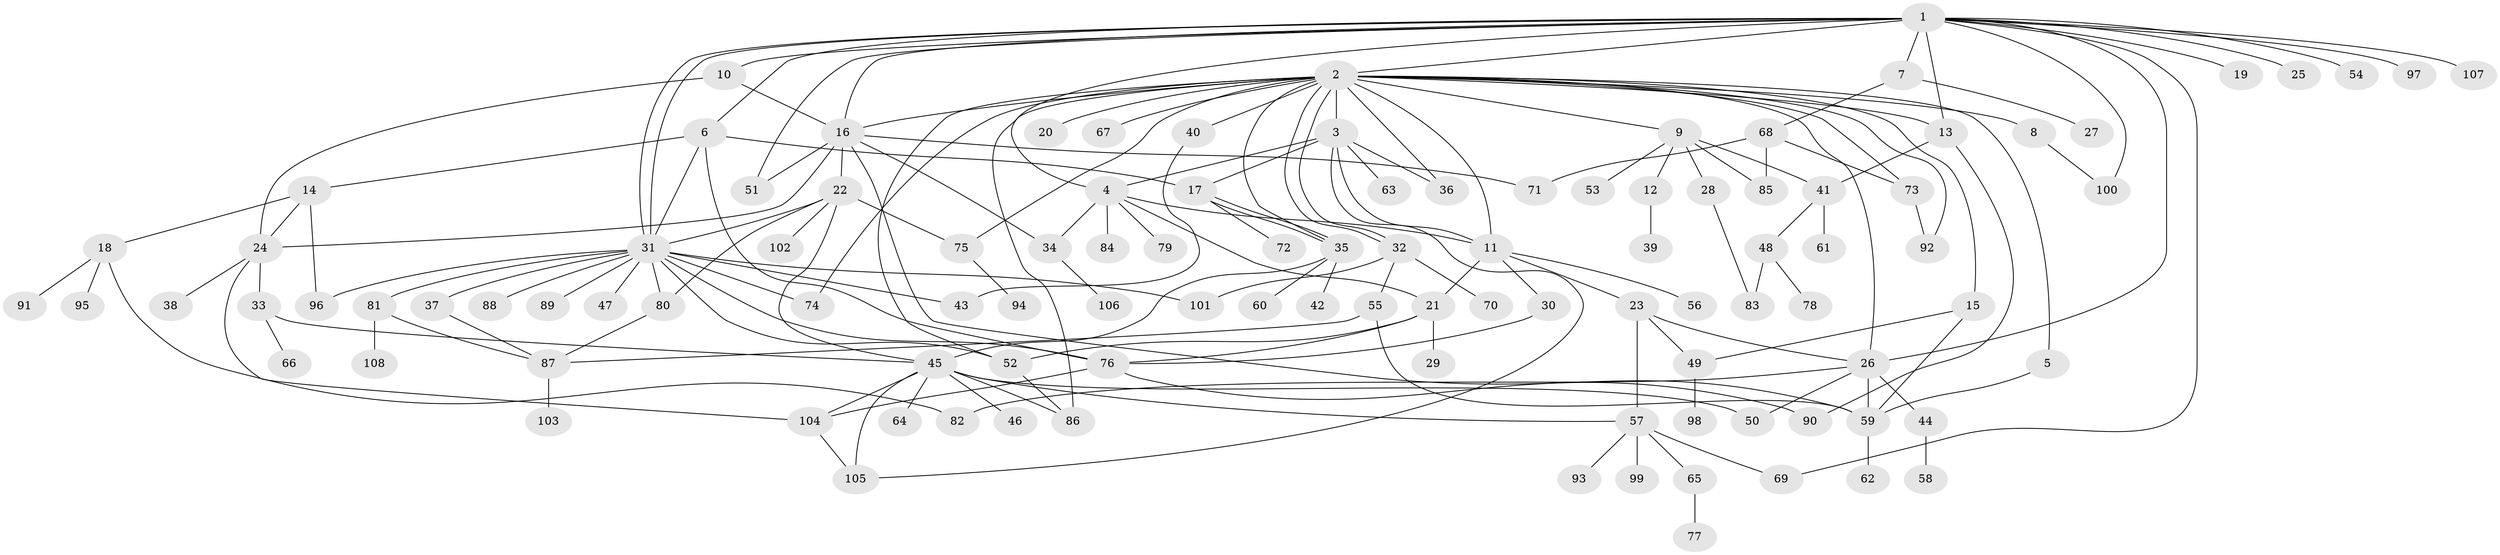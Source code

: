 // Generated by graph-tools (version 1.1) at 2025/49/03/09/25 03:49:49]
// undirected, 108 vertices, 167 edges
graph export_dot {
graph [start="1"]
  node [color=gray90,style=filled];
  1;
  2;
  3;
  4;
  5;
  6;
  7;
  8;
  9;
  10;
  11;
  12;
  13;
  14;
  15;
  16;
  17;
  18;
  19;
  20;
  21;
  22;
  23;
  24;
  25;
  26;
  27;
  28;
  29;
  30;
  31;
  32;
  33;
  34;
  35;
  36;
  37;
  38;
  39;
  40;
  41;
  42;
  43;
  44;
  45;
  46;
  47;
  48;
  49;
  50;
  51;
  52;
  53;
  54;
  55;
  56;
  57;
  58;
  59;
  60;
  61;
  62;
  63;
  64;
  65;
  66;
  67;
  68;
  69;
  70;
  71;
  72;
  73;
  74;
  75;
  76;
  77;
  78;
  79;
  80;
  81;
  82;
  83;
  84;
  85;
  86;
  87;
  88;
  89;
  90;
  91;
  92;
  93;
  94;
  95;
  96;
  97;
  98;
  99;
  100;
  101;
  102;
  103;
  104;
  105;
  106;
  107;
  108;
  1 -- 2;
  1 -- 4;
  1 -- 6;
  1 -- 7;
  1 -- 10;
  1 -- 13;
  1 -- 16;
  1 -- 19;
  1 -- 25;
  1 -- 26;
  1 -- 31;
  1 -- 31;
  1 -- 51;
  1 -- 54;
  1 -- 69;
  1 -- 97;
  1 -- 100;
  1 -- 107;
  2 -- 3;
  2 -- 5;
  2 -- 8;
  2 -- 9;
  2 -- 11;
  2 -- 13;
  2 -- 15;
  2 -- 16;
  2 -- 20;
  2 -- 26;
  2 -- 32;
  2 -- 32;
  2 -- 35;
  2 -- 36;
  2 -- 40;
  2 -- 52;
  2 -- 67;
  2 -- 73;
  2 -- 74;
  2 -- 75;
  2 -- 86;
  2 -- 92;
  3 -- 4;
  3 -- 11;
  3 -- 17;
  3 -- 36;
  3 -- 63;
  3 -- 105;
  4 -- 11;
  4 -- 21;
  4 -- 34;
  4 -- 79;
  4 -- 84;
  5 -- 59;
  6 -- 14;
  6 -- 17;
  6 -- 31;
  6 -- 76;
  7 -- 27;
  7 -- 68;
  8 -- 100;
  9 -- 12;
  9 -- 28;
  9 -- 41;
  9 -- 53;
  9 -- 85;
  10 -- 16;
  10 -- 24;
  11 -- 21;
  11 -- 23;
  11 -- 30;
  11 -- 56;
  12 -- 39;
  13 -- 41;
  13 -- 90;
  14 -- 18;
  14 -- 24;
  14 -- 96;
  15 -- 49;
  15 -- 59;
  16 -- 22;
  16 -- 24;
  16 -- 34;
  16 -- 51;
  16 -- 59;
  16 -- 71;
  17 -- 35;
  17 -- 35;
  17 -- 72;
  18 -- 82;
  18 -- 91;
  18 -- 95;
  21 -- 29;
  21 -- 52;
  21 -- 76;
  22 -- 31;
  22 -- 45;
  22 -- 75;
  22 -- 80;
  22 -- 102;
  23 -- 26;
  23 -- 49;
  23 -- 57;
  24 -- 33;
  24 -- 38;
  24 -- 104;
  26 -- 44;
  26 -- 50;
  26 -- 59;
  26 -- 82;
  28 -- 83;
  30 -- 76;
  31 -- 37;
  31 -- 43;
  31 -- 47;
  31 -- 52;
  31 -- 74;
  31 -- 76;
  31 -- 80;
  31 -- 81;
  31 -- 88;
  31 -- 89;
  31 -- 96;
  31 -- 101;
  32 -- 55;
  32 -- 70;
  32 -- 101;
  33 -- 45;
  33 -- 66;
  34 -- 106;
  35 -- 42;
  35 -- 45;
  35 -- 60;
  37 -- 87;
  40 -- 43;
  41 -- 48;
  41 -- 61;
  44 -- 58;
  45 -- 46;
  45 -- 50;
  45 -- 57;
  45 -- 64;
  45 -- 86;
  45 -- 104;
  45 -- 105;
  48 -- 78;
  48 -- 83;
  49 -- 98;
  52 -- 86;
  55 -- 59;
  55 -- 87;
  57 -- 65;
  57 -- 69;
  57 -- 93;
  57 -- 99;
  59 -- 62;
  65 -- 77;
  68 -- 71;
  68 -- 73;
  68 -- 85;
  73 -- 92;
  75 -- 94;
  76 -- 90;
  76 -- 104;
  80 -- 87;
  81 -- 87;
  81 -- 108;
  87 -- 103;
  104 -- 105;
}
